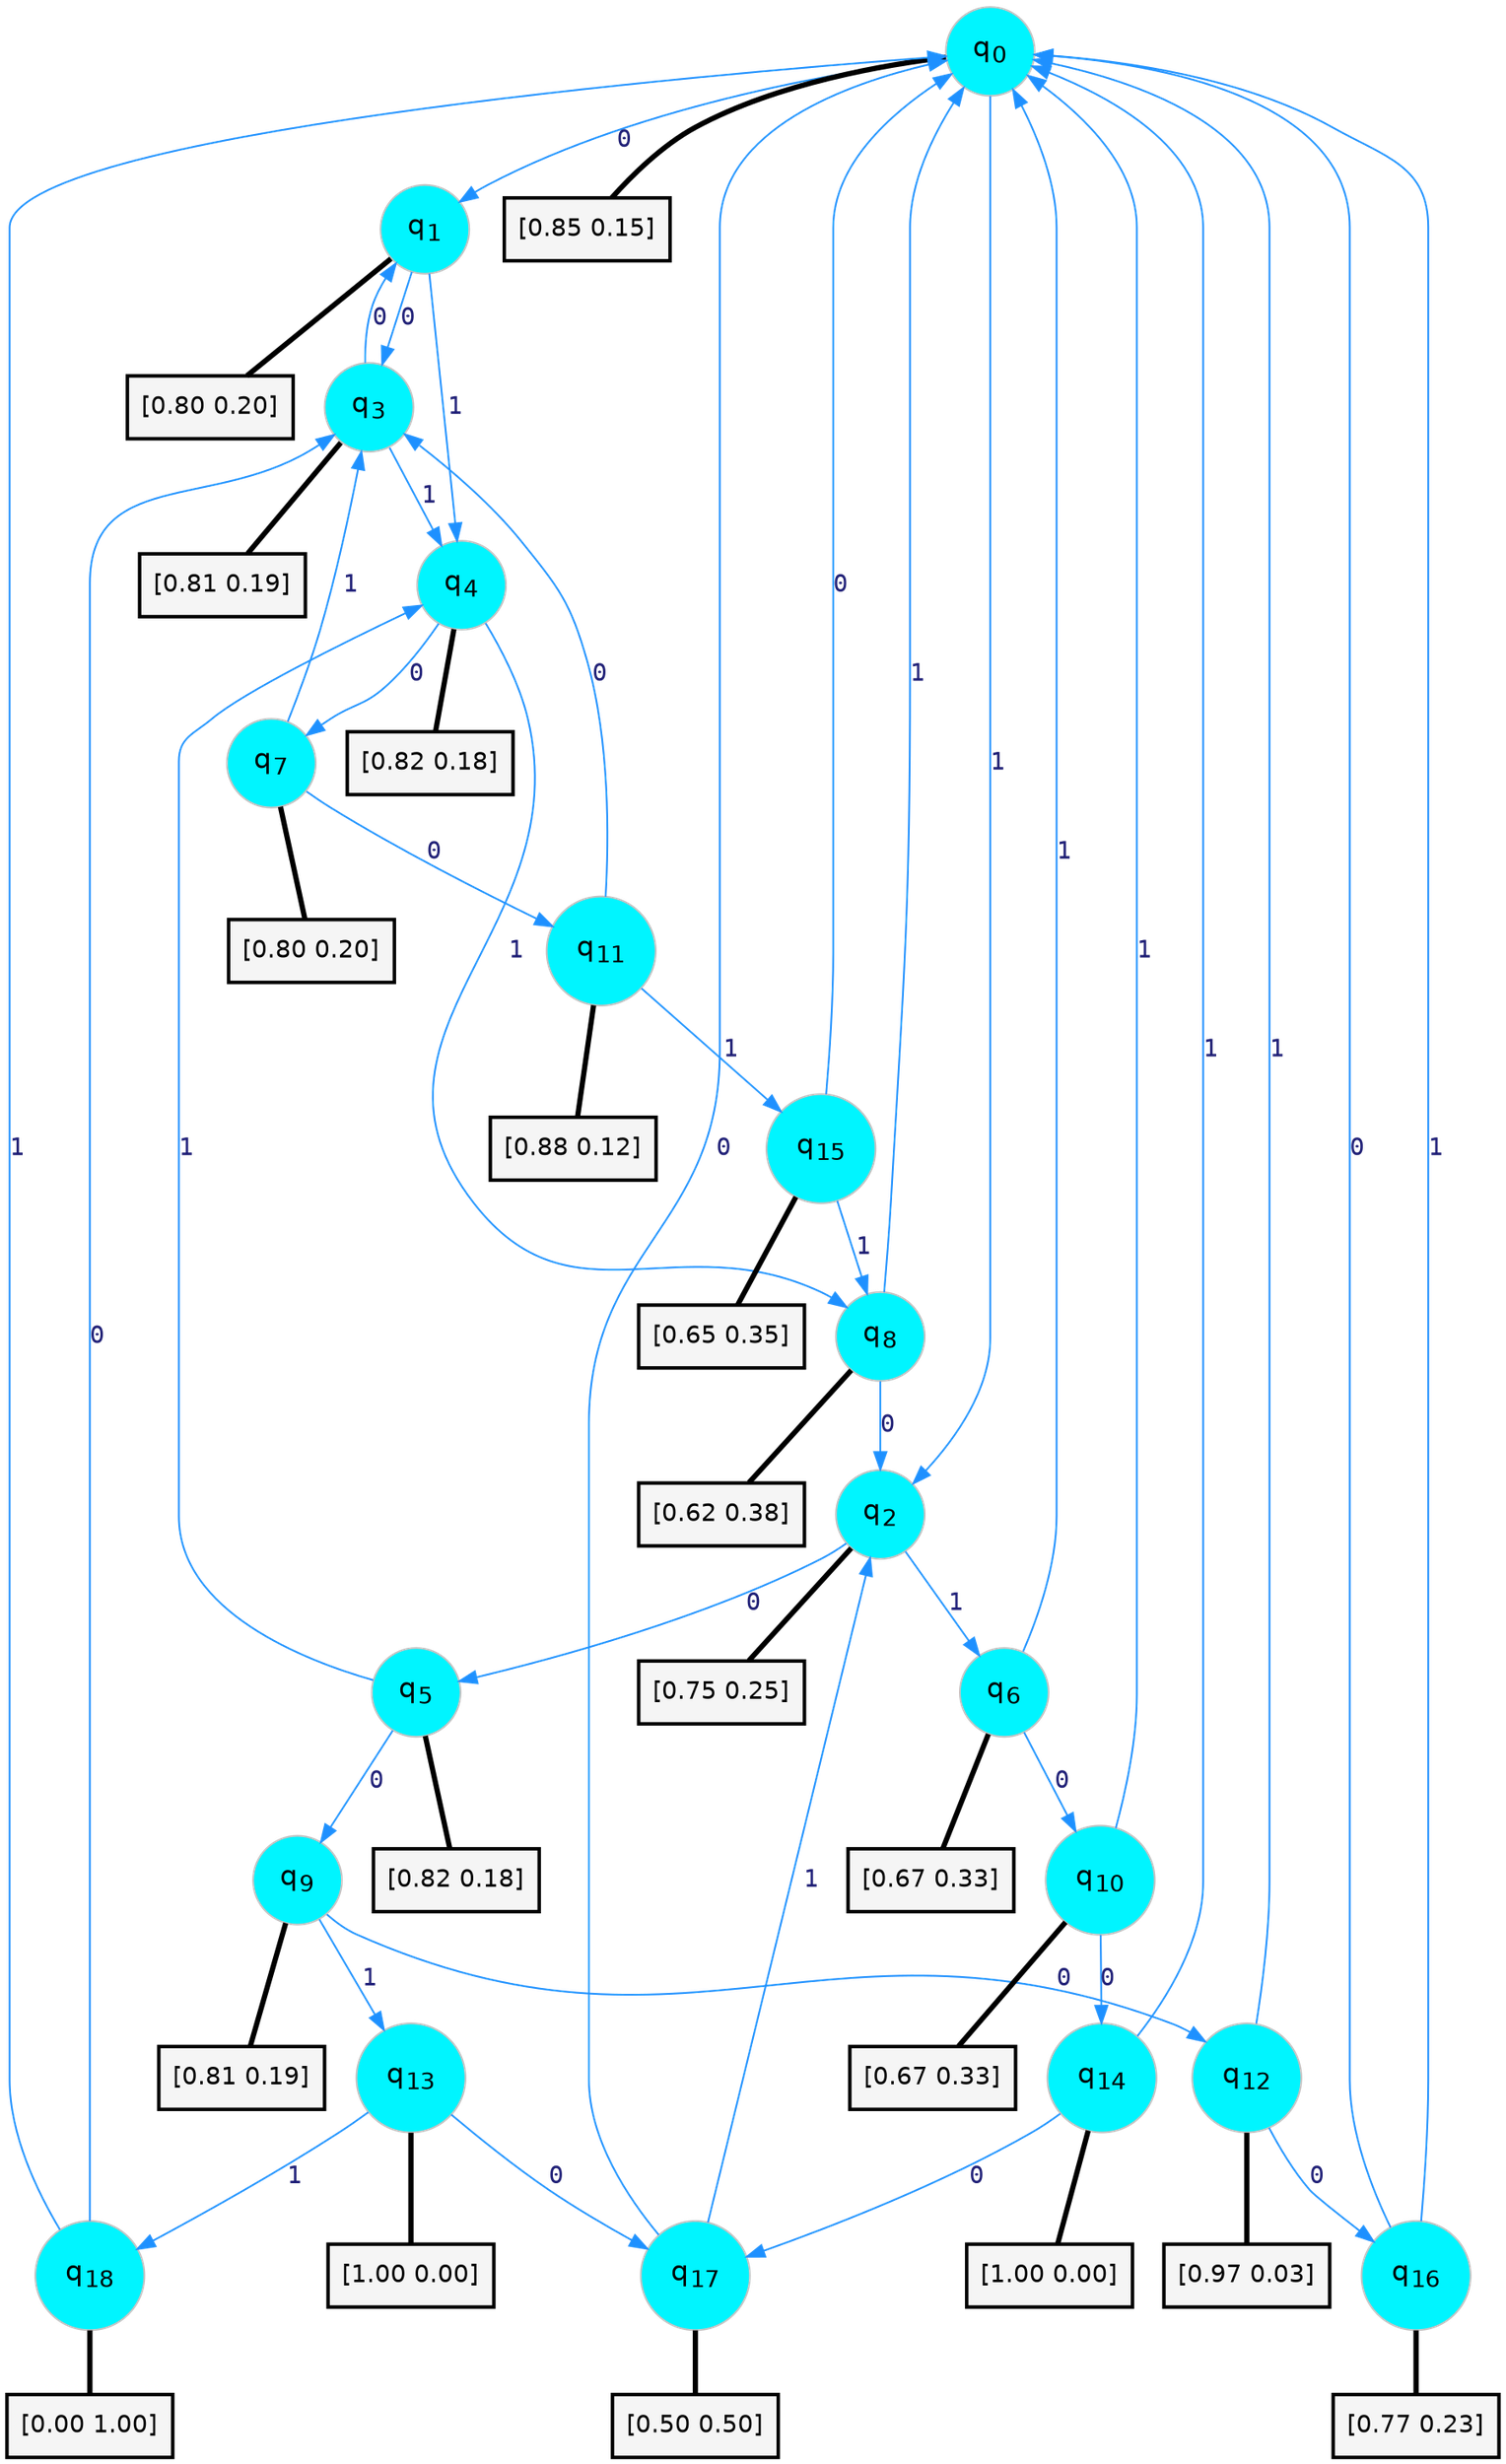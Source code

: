 digraph G {
graph [
bgcolor=transparent, dpi=300, rankdir=TD, size="40,25"];
node [
color=gray, fillcolor=turquoise1, fontcolor=black, fontname=Helvetica, fontsize=16, fontweight=bold, shape=circle, style=filled];
edge [
arrowsize=1, color=dodgerblue1, fontcolor=midnightblue, fontname=courier, fontweight=bold, penwidth=1, style=solid, weight=20];
0[label=<q<SUB>0</SUB>>];
1[label=<q<SUB>1</SUB>>];
2[label=<q<SUB>2</SUB>>];
3[label=<q<SUB>3</SUB>>];
4[label=<q<SUB>4</SUB>>];
5[label=<q<SUB>5</SUB>>];
6[label=<q<SUB>6</SUB>>];
7[label=<q<SUB>7</SUB>>];
8[label=<q<SUB>8</SUB>>];
9[label=<q<SUB>9</SUB>>];
10[label=<q<SUB>10</SUB>>];
11[label=<q<SUB>11</SUB>>];
12[label=<q<SUB>12</SUB>>];
13[label=<q<SUB>13</SUB>>];
14[label=<q<SUB>14</SUB>>];
15[label=<q<SUB>15</SUB>>];
16[label=<q<SUB>16</SUB>>];
17[label=<q<SUB>17</SUB>>];
18[label=<q<SUB>18</SUB>>];
19[label="[0.85 0.15]", shape=box,fontcolor=black, fontname=Helvetica, fontsize=14, penwidth=2, fillcolor=whitesmoke,color=black];
20[label="[0.80 0.20]", shape=box,fontcolor=black, fontname=Helvetica, fontsize=14, penwidth=2, fillcolor=whitesmoke,color=black];
21[label="[0.75 0.25]", shape=box,fontcolor=black, fontname=Helvetica, fontsize=14, penwidth=2, fillcolor=whitesmoke,color=black];
22[label="[0.81 0.19]", shape=box,fontcolor=black, fontname=Helvetica, fontsize=14, penwidth=2, fillcolor=whitesmoke,color=black];
23[label="[0.82 0.18]", shape=box,fontcolor=black, fontname=Helvetica, fontsize=14, penwidth=2, fillcolor=whitesmoke,color=black];
24[label="[0.82 0.18]", shape=box,fontcolor=black, fontname=Helvetica, fontsize=14, penwidth=2, fillcolor=whitesmoke,color=black];
25[label="[0.67 0.33]", shape=box,fontcolor=black, fontname=Helvetica, fontsize=14, penwidth=2, fillcolor=whitesmoke,color=black];
26[label="[0.80 0.20]", shape=box,fontcolor=black, fontname=Helvetica, fontsize=14, penwidth=2, fillcolor=whitesmoke,color=black];
27[label="[0.62 0.38]", shape=box,fontcolor=black, fontname=Helvetica, fontsize=14, penwidth=2, fillcolor=whitesmoke,color=black];
28[label="[0.81 0.19]", shape=box,fontcolor=black, fontname=Helvetica, fontsize=14, penwidth=2, fillcolor=whitesmoke,color=black];
29[label="[0.67 0.33]", shape=box,fontcolor=black, fontname=Helvetica, fontsize=14, penwidth=2, fillcolor=whitesmoke,color=black];
30[label="[0.88 0.12]", shape=box,fontcolor=black, fontname=Helvetica, fontsize=14, penwidth=2, fillcolor=whitesmoke,color=black];
31[label="[0.97 0.03]", shape=box,fontcolor=black, fontname=Helvetica, fontsize=14, penwidth=2, fillcolor=whitesmoke,color=black];
32[label="[1.00 0.00]", shape=box,fontcolor=black, fontname=Helvetica, fontsize=14, penwidth=2, fillcolor=whitesmoke,color=black];
33[label="[1.00 0.00]", shape=box,fontcolor=black, fontname=Helvetica, fontsize=14, penwidth=2, fillcolor=whitesmoke,color=black];
34[label="[0.65 0.35]", shape=box,fontcolor=black, fontname=Helvetica, fontsize=14, penwidth=2, fillcolor=whitesmoke,color=black];
35[label="[0.77 0.23]", shape=box,fontcolor=black, fontname=Helvetica, fontsize=14, penwidth=2, fillcolor=whitesmoke,color=black];
36[label="[0.50 0.50]", shape=box,fontcolor=black, fontname=Helvetica, fontsize=14, penwidth=2, fillcolor=whitesmoke,color=black];
37[label="[0.00 1.00]", shape=box,fontcolor=black, fontname=Helvetica, fontsize=14, penwidth=2, fillcolor=whitesmoke,color=black];
0->1 [label=0];
0->2 [label=1];
0->19 [arrowhead=none, penwidth=3,color=black];
1->3 [label=0];
1->4 [label=1];
1->20 [arrowhead=none, penwidth=3,color=black];
2->5 [label=0];
2->6 [label=1];
2->21 [arrowhead=none, penwidth=3,color=black];
3->1 [label=0];
3->4 [label=1];
3->22 [arrowhead=none, penwidth=3,color=black];
4->7 [label=0];
4->8 [label=1];
4->23 [arrowhead=none, penwidth=3,color=black];
5->9 [label=0];
5->4 [label=1];
5->24 [arrowhead=none, penwidth=3,color=black];
6->10 [label=0];
6->0 [label=1];
6->25 [arrowhead=none, penwidth=3,color=black];
7->11 [label=0];
7->3 [label=1];
7->26 [arrowhead=none, penwidth=3,color=black];
8->2 [label=0];
8->0 [label=1];
8->27 [arrowhead=none, penwidth=3,color=black];
9->12 [label=0];
9->13 [label=1];
9->28 [arrowhead=none, penwidth=3,color=black];
10->14 [label=0];
10->0 [label=1];
10->29 [arrowhead=none, penwidth=3,color=black];
11->3 [label=0];
11->15 [label=1];
11->30 [arrowhead=none, penwidth=3,color=black];
12->16 [label=0];
12->0 [label=1];
12->31 [arrowhead=none, penwidth=3,color=black];
13->17 [label=0];
13->18 [label=1];
13->32 [arrowhead=none, penwidth=3,color=black];
14->17 [label=0];
14->0 [label=1];
14->33 [arrowhead=none, penwidth=3,color=black];
15->0 [label=0];
15->8 [label=1];
15->34 [arrowhead=none, penwidth=3,color=black];
16->0 [label=0];
16->0 [label=1];
16->35 [arrowhead=none, penwidth=3,color=black];
17->0 [label=0];
17->2 [label=1];
17->36 [arrowhead=none, penwidth=3,color=black];
18->3 [label=0];
18->0 [label=1];
18->37 [arrowhead=none, penwidth=3,color=black];
}
